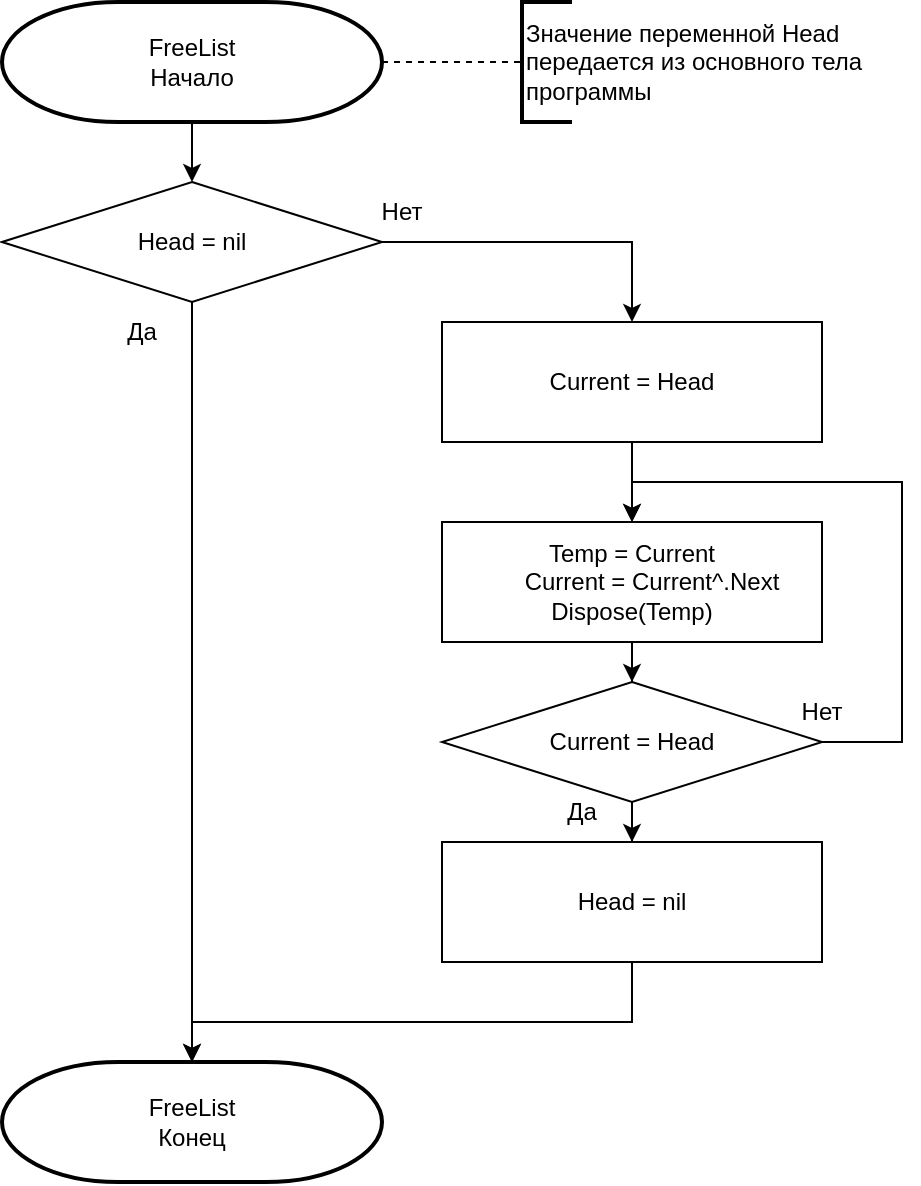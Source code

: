 <mxfile version="24.0.2" type="device">
  <diagram id="C5RBs43oDa-KdzZeNtuy" name="Page-1">
    <mxGraphModel dx="925" dy="594" grid="1" gridSize="10" guides="1" tooltips="1" connect="1" arrows="1" fold="1" page="1" pageScale="1" pageWidth="827" pageHeight="1169" math="0" shadow="0">
      <root>
        <mxCell id="WIyWlLk6GJQsqaUBKTNV-0" />
        <mxCell id="WIyWlLk6GJQsqaUBKTNV-1" parent="WIyWlLk6GJQsqaUBKTNV-0" />
        <mxCell id="PJJtRz34xqlm4Iur6Ua3-4" value="" style="edgeStyle=orthogonalEdgeStyle;rounded=0;orthogonalLoop=1;jettySize=auto;html=1;" edge="1" parent="WIyWlLk6GJQsqaUBKTNV-1" source="PJJtRz34xqlm4Iur6Ua3-0" target="PJJtRz34xqlm4Iur6Ua3-3">
          <mxGeometry relative="1" as="geometry" />
        </mxCell>
        <mxCell id="PJJtRz34xqlm4Iur6Ua3-0" value="FreeList&lt;div&gt;Начало&lt;/div&gt;" style="strokeWidth=2;html=1;shape=mxgraph.flowchart.terminator;whiteSpace=wrap;" vertex="1" parent="WIyWlLk6GJQsqaUBKTNV-1">
          <mxGeometry x="40" y="50" width="190" height="60" as="geometry" />
        </mxCell>
        <mxCell id="PJJtRz34xqlm4Iur6Ua3-1" value="" style="endArrow=none;dashed=1;html=1;rounded=0;exitX=1;exitY=0.5;exitDx=0;exitDy=0;exitPerimeter=0;" edge="1" parent="WIyWlLk6GJQsqaUBKTNV-1" source="PJJtRz34xqlm4Iur6Ua3-0" target="PJJtRz34xqlm4Iur6Ua3-2">
          <mxGeometry width="50" height="50" relative="1" as="geometry">
            <mxPoint x="290" y="190" as="sourcePoint" />
            <mxPoint x="320" y="80" as="targetPoint" />
          </mxGeometry>
        </mxCell>
        <mxCell id="PJJtRz34xqlm4Iur6Ua3-2" value="Значение переменной Head&lt;div&gt;передается из основного тела&lt;/div&gt;&lt;div&gt;программы&lt;/div&gt;" style="strokeWidth=2;html=1;shape=mxgraph.flowchart.annotation_1;align=left;pointerEvents=1;" vertex="1" parent="WIyWlLk6GJQsqaUBKTNV-1">
          <mxGeometry x="300" y="50" width="25" height="60" as="geometry" />
        </mxCell>
        <mxCell id="PJJtRz34xqlm4Iur6Ua3-8" style="edgeStyle=orthogonalEdgeStyle;rounded=0;orthogonalLoop=1;jettySize=auto;html=1;" edge="1" parent="WIyWlLk6GJQsqaUBKTNV-1" source="PJJtRz34xqlm4Iur6Ua3-3" target="PJJtRz34xqlm4Iur6Ua3-5">
          <mxGeometry relative="1" as="geometry" />
        </mxCell>
        <mxCell id="PJJtRz34xqlm4Iur6Ua3-20" style="edgeStyle=orthogonalEdgeStyle;rounded=0;orthogonalLoop=1;jettySize=auto;html=1;" edge="1" parent="WIyWlLk6GJQsqaUBKTNV-1" source="PJJtRz34xqlm4Iur6Ua3-3" target="PJJtRz34xqlm4Iur6Ua3-18">
          <mxGeometry relative="1" as="geometry" />
        </mxCell>
        <mxCell id="PJJtRz34xqlm4Iur6Ua3-3" value="Head = nil" style="rhombus;whiteSpace=wrap;html=1;" vertex="1" parent="WIyWlLk6GJQsqaUBKTNV-1">
          <mxGeometry x="40" y="140" width="190" height="60" as="geometry" />
        </mxCell>
        <mxCell id="PJJtRz34xqlm4Iur6Ua3-10" value="" style="edgeStyle=orthogonalEdgeStyle;rounded=0;orthogonalLoop=1;jettySize=auto;html=1;" edge="1" parent="WIyWlLk6GJQsqaUBKTNV-1" source="PJJtRz34xqlm4Iur6Ua3-5" target="PJJtRz34xqlm4Iur6Ua3-9">
          <mxGeometry relative="1" as="geometry" />
        </mxCell>
        <mxCell id="PJJtRz34xqlm4Iur6Ua3-5" value="Current = Head" style="rounded=0;whiteSpace=wrap;html=1;" vertex="1" parent="WIyWlLk6GJQsqaUBKTNV-1">
          <mxGeometry x="260" y="210" width="190" height="60" as="geometry" />
        </mxCell>
        <mxCell id="PJJtRz34xqlm4Iur6Ua3-12" style="edgeStyle=orthogonalEdgeStyle;rounded=0;orthogonalLoop=1;jettySize=auto;html=1;entryX=0.5;entryY=0;entryDx=0;entryDy=0;" edge="1" parent="WIyWlLk6GJQsqaUBKTNV-1" source="PJJtRz34xqlm4Iur6Ua3-7" target="PJJtRz34xqlm4Iur6Ua3-9">
          <mxGeometry relative="1" as="geometry">
            <Array as="points">
              <mxPoint x="490" y="420" />
              <mxPoint x="490" y="290" />
              <mxPoint x="355" y="290" />
            </Array>
          </mxGeometry>
        </mxCell>
        <mxCell id="PJJtRz34xqlm4Iur6Ua3-16" value="" style="edgeStyle=orthogonalEdgeStyle;rounded=0;orthogonalLoop=1;jettySize=auto;html=1;" edge="1" parent="WIyWlLk6GJQsqaUBKTNV-1" source="PJJtRz34xqlm4Iur6Ua3-7" target="PJJtRz34xqlm4Iur6Ua3-15">
          <mxGeometry relative="1" as="geometry" />
        </mxCell>
        <mxCell id="PJJtRz34xqlm4Iur6Ua3-7" value="Current = Head" style="rhombus;whiteSpace=wrap;html=1;" vertex="1" parent="WIyWlLk6GJQsqaUBKTNV-1">
          <mxGeometry x="260" y="390" width="190" height="60" as="geometry" />
        </mxCell>
        <mxCell id="PJJtRz34xqlm4Iur6Ua3-11" value="" style="edgeStyle=orthogonalEdgeStyle;rounded=0;orthogonalLoop=1;jettySize=auto;html=1;" edge="1" parent="WIyWlLk6GJQsqaUBKTNV-1" source="PJJtRz34xqlm4Iur6Ua3-9" target="PJJtRz34xqlm4Iur6Ua3-7">
          <mxGeometry relative="1" as="geometry" />
        </mxCell>
        <mxCell id="PJJtRz34xqlm4Iur6Ua3-9" value="&lt;div&gt;Temp = Current&lt;/div&gt;&lt;div&gt;&amp;nbsp; &amp;nbsp; &amp;nbsp; Current = Current^.Next&lt;/div&gt;&lt;div&gt;&lt;span style=&quot;background-color: initial;&quot;&gt;Dispose(Temp)&lt;/span&gt;&lt;/div&gt;" style="rounded=0;whiteSpace=wrap;html=1;" vertex="1" parent="WIyWlLk6GJQsqaUBKTNV-1">
          <mxGeometry x="260" y="310" width="190" height="60" as="geometry" />
        </mxCell>
        <mxCell id="PJJtRz34xqlm4Iur6Ua3-13" value="Нет" style="text;html=1;align=center;verticalAlign=middle;whiteSpace=wrap;rounded=0;" vertex="1" parent="WIyWlLk6GJQsqaUBKTNV-1">
          <mxGeometry x="210" y="140" width="60" height="30" as="geometry" />
        </mxCell>
        <mxCell id="PJJtRz34xqlm4Iur6Ua3-14" value="Нет" style="text;html=1;align=center;verticalAlign=middle;whiteSpace=wrap;rounded=0;" vertex="1" parent="WIyWlLk6GJQsqaUBKTNV-1">
          <mxGeometry x="420" y="390" width="60" height="30" as="geometry" />
        </mxCell>
        <mxCell id="PJJtRz34xqlm4Iur6Ua3-15" value="Head = nil" style="rounded=0;whiteSpace=wrap;html=1;" vertex="1" parent="WIyWlLk6GJQsqaUBKTNV-1">
          <mxGeometry x="260" y="470" width="190" height="60" as="geometry" />
        </mxCell>
        <mxCell id="PJJtRz34xqlm4Iur6Ua3-17" value="Да" style="text;html=1;align=center;verticalAlign=middle;whiteSpace=wrap;rounded=0;" vertex="1" parent="WIyWlLk6GJQsqaUBKTNV-1">
          <mxGeometry x="300" y="440" width="60" height="30" as="geometry" />
        </mxCell>
        <mxCell id="PJJtRz34xqlm4Iur6Ua3-18" value="FreeList&lt;div&gt;Конец&lt;/div&gt;" style="strokeWidth=2;html=1;shape=mxgraph.flowchart.terminator;whiteSpace=wrap;" vertex="1" parent="WIyWlLk6GJQsqaUBKTNV-1">
          <mxGeometry x="40" y="580" width="190" height="60" as="geometry" />
        </mxCell>
        <mxCell id="PJJtRz34xqlm4Iur6Ua3-19" style="edgeStyle=orthogonalEdgeStyle;rounded=0;orthogonalLoop=1;jettySize=auto;html=1;entryX=0.5;entryY=0;entryDx=0;entryDy=0;entryPerimeter=0;" edge="1" parent="WIyWlLk6GJQsqaUBKTNV-1" source="PJJtRz34xqlm4Iur6Ua3-15" target="PJJtRz34xqlm4Iur6Ua3-18">
          <mxGeometry relative="1" as="geometry">
            <Array as="points">
              <mxPoint x="355" y="560" />
              <mxPoint x="135" y="560" />
            </Array>
          </mxGeometry>
        </mxCell>
        <mxCell id="PJJtRz34xqlm4Iur6Ua3-21" value="Да" style="text;html=1;align=center;verticalAlign=middle;whiteSpace=wrap;rounded=0;" vertex="1" parent="WIyWlLk6GJQsqaUBKTNV-1">
          <mxGeometry x="80" y="200" width="60" height="30" as="geometry" />
        </mxCell>
      </root>
    </mxGraphModel>
  </diagram>
</mxfile>
